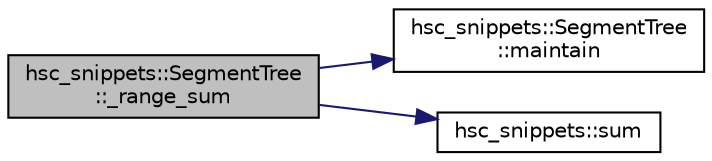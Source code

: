 digraph "hsc_snippets::SegmentTree::_range_sum"
{
 // INTERACTIVE_SVG=YES
 // LATEX_PDF_SIZE
  edge [fontname="Helvetica",fontsize="10",labelfontname="Helvetica",labelfontsize="10"];
  node [fontname="Helvetica",fontsize="10",shape=record];
  rankdir="LR";
  Node1 [label="hsc_snippets::SegmentTree\l::_range_sum",height=0.2,width=0.4,color="black", fillcolor="grey75", style="filled", fontcolor="black",tooltip=" "];
  Node1 -> Node2 [color="midnightblue",fontsize="10",style="solid",fontname="Helvetica"];
  Node2 [label="hsc_snippets::SegmentTree\l::maintain",height=0.2,width=0.4,color="black", fillcolor="white", style="filled",URL="$classhsc__snippets_1_1_segment_tree.html#a5160973366b1c28d34b809939c2306d1",tooltip=" "];
  Node1 -> Node3 [color="midnightblue",fontsize="10",style="solid",fontname="Helvetica"];
  Node3 [label="hsc_snippets::sum",height=0.2,width=0.4,color="black", fillcolor="white", style="filled",URL="$namespacehsc__snippets.html#a3e6dae9bb445381d5ec6a88094c9f315",tooltip=" "];
}
